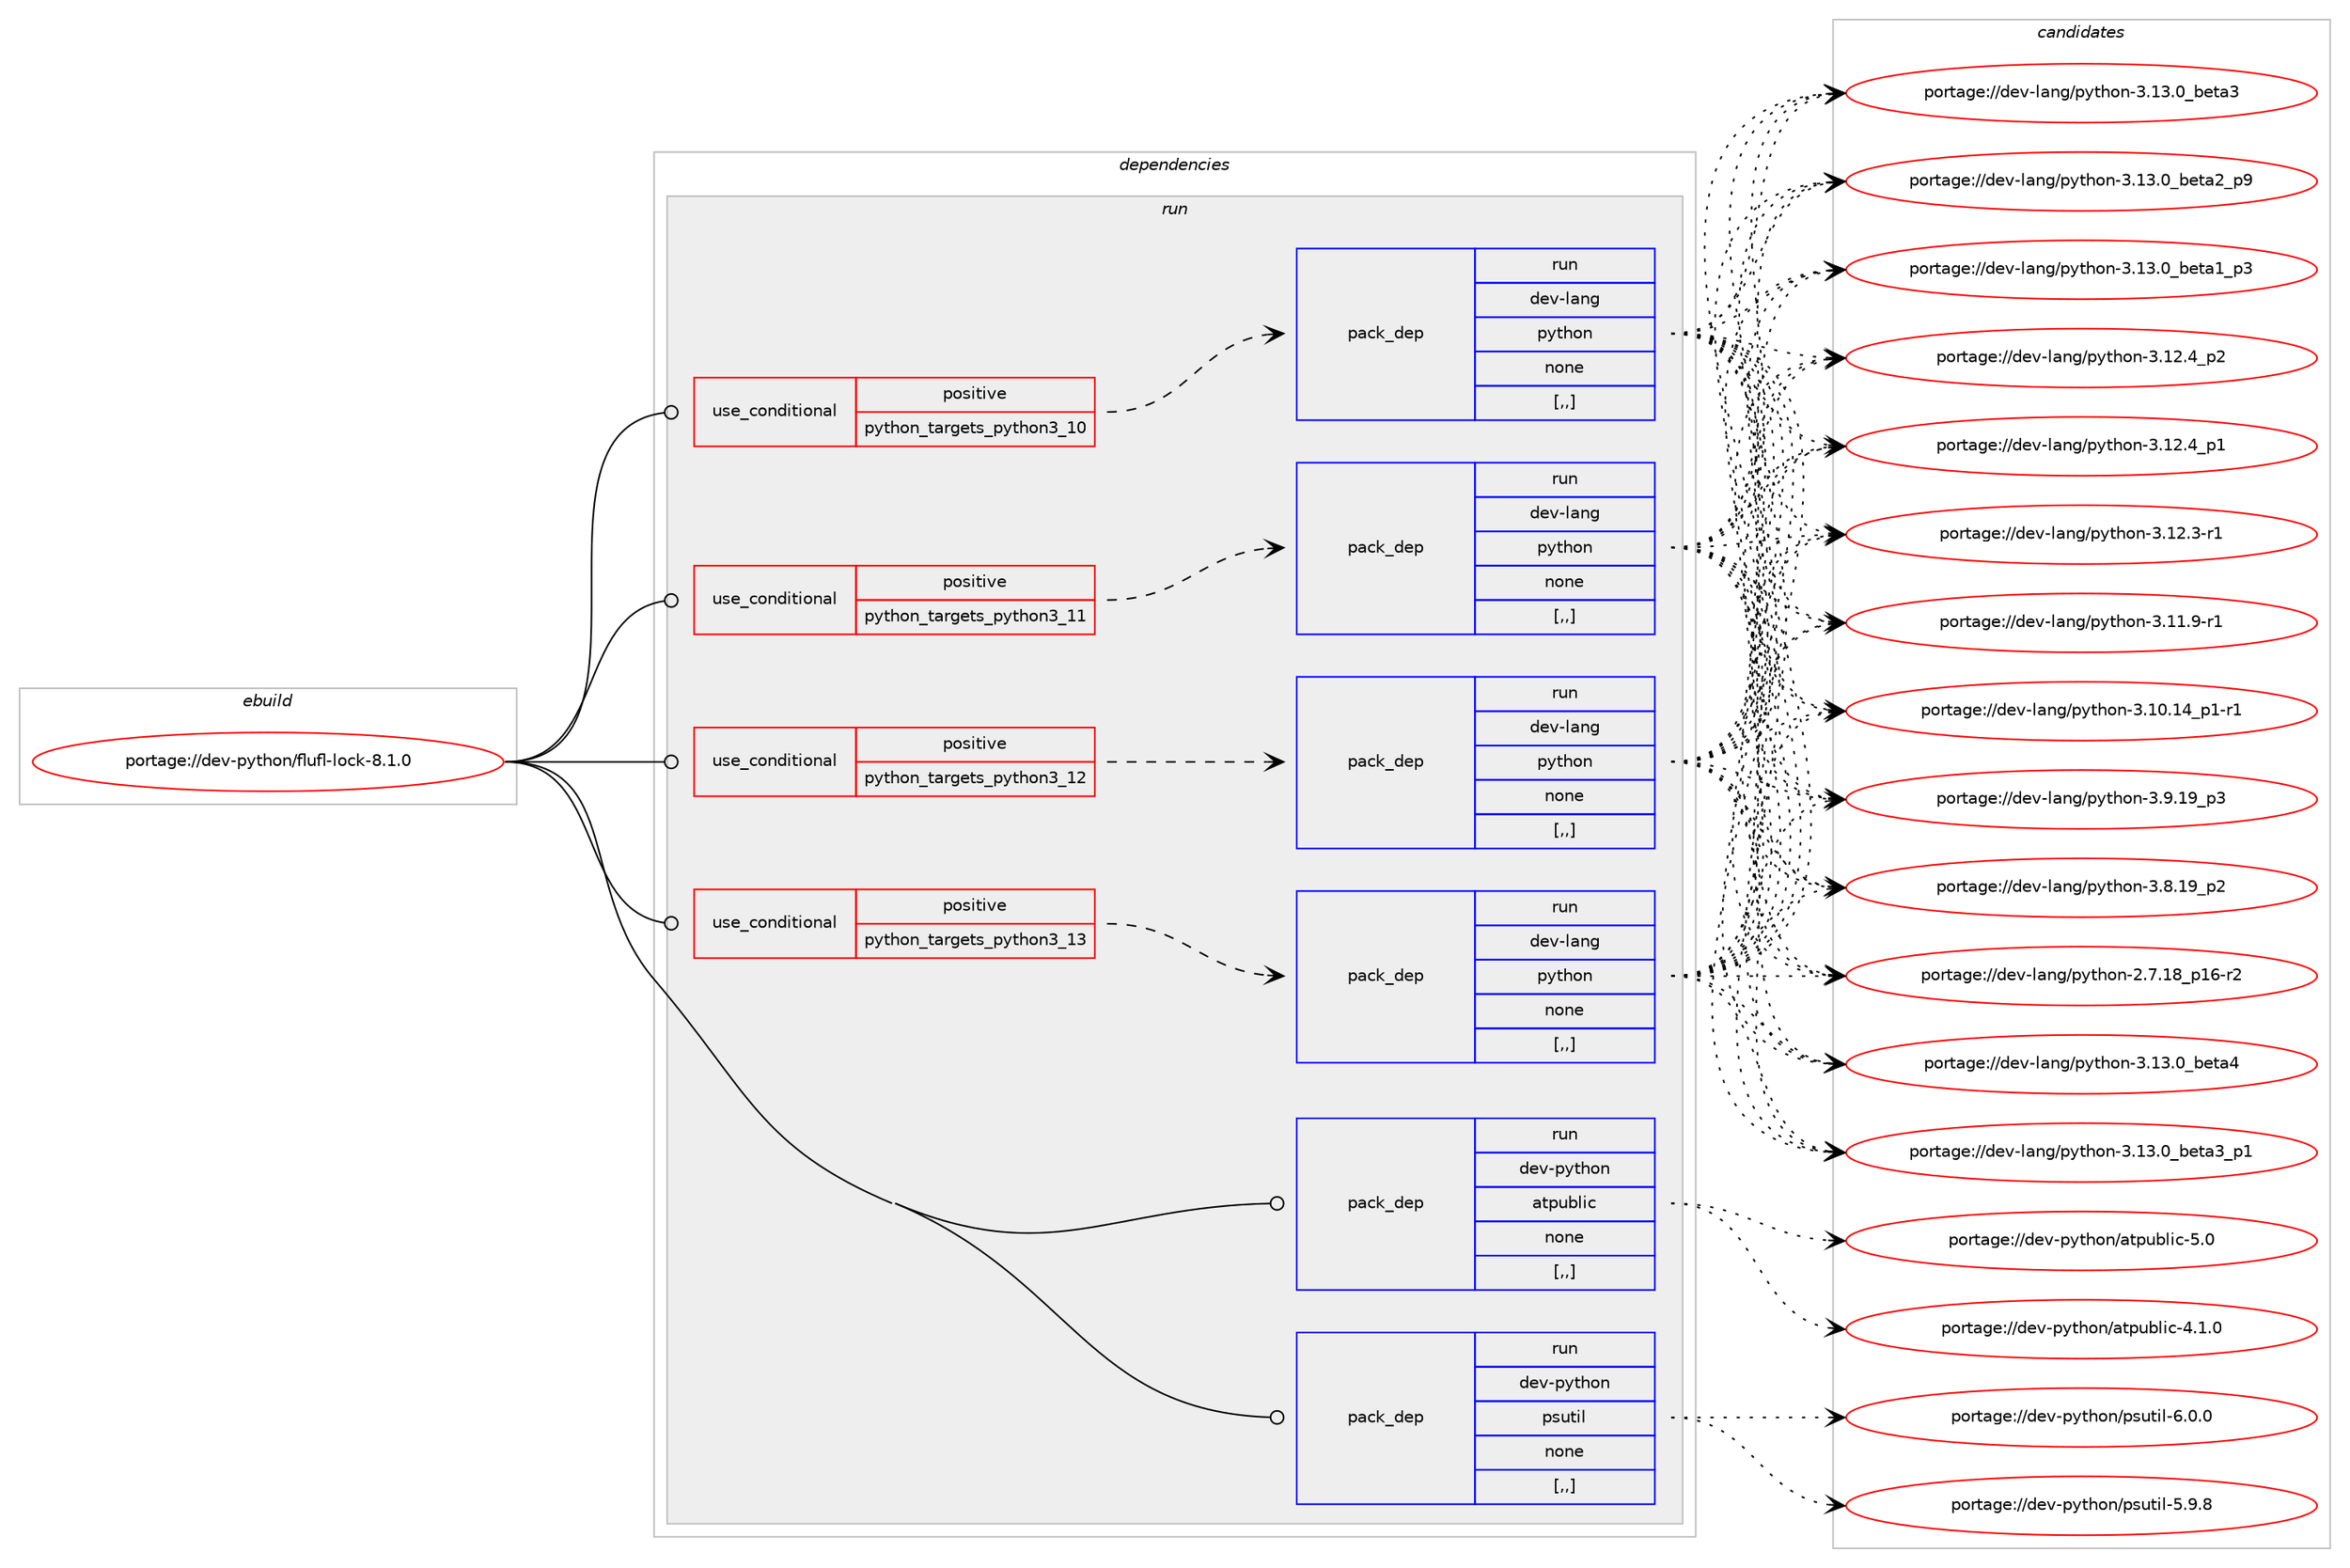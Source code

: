 digraph prolog {

# *************
# Graph options
# *************

newrank=true;
concentrate=true;
compound=true;
graph [rankdir=LR,fontname=Helvetica,fontsize=10,ranksep=1.5];#, ranksep=2.5, nodesep=0.2];
edge  [arrowhead=vee];
node  [fontname=Helvetica,fontsize=10];

# **********
# The ebuild
# **********

subgraph cluster_leftcol {
color=gray;
label=<<i>ebuild</i>>;
id [label="portage://dev-python/flufl-lock-8.1.0", color=red, width=4, href="../dev-python/flufl-lock-8.1.0.svg"];
}

# ****************
# The dependencies
# ****************

subgraph cluster_midcol {
color=gray;
label=<<i>dependencies</i>>;
subgraph cluster_compile {
fillcolor="#eeeeee";
style=filled;
label=<<i>compile</i>>;
}
subgraph cluster_compileandrun {
fillcolor="#eeeeee";
style=filled;
label=<<i>compile and run</i>>;
}
subgraph cluster_run {
fillcolor="#eeeeee";
style=filled;
label=<<i>run</i>>;
subgraph cond32970 {
dependency146850 [label=<<TABLE BORDER="0" CELLBORDER="1" CELLSPACING="0" CELLPADDING="4"><TR><TD ROWSPAN="3" CELLPADDING="10">use_conditional</TD></TR><TR><TD>positive</TD></TR><TR><TD>python_targets_python3_10</TD></TR></TABLE>>, shape=none, color=red];
subgraph pack112631 {
dependency146851 [label=<<TABLE BORDER="0" CELLBORDER="1" CELLSPACING="0" CELLPADDING="4" WIDTH="220"><TR><TD ROWSPAN="6" CELLPADDING="30">pack_dep</TD></TR><TR><TD WIDTH="110">run</TD></TR><TR><TD>dev-lang</TD></TR><TR><TD>python</TD></TR><TR><TD>none</TD></TR><TR><TD>[,,]</TD></TR></TABLE>>, shape=none, color=blue];
}
dependency146850:e -> dependency146851:w [weight=20,style="dashed",arrowhead="vee"];
}
id:e -> dependency146850:w [weight=20,style="solid",arrowhead="odot"];
subgraph cond32971 {
dependency146852 [label=<<TABLE BORDER="0" CELLBORDER="1" CELLSPACING="0" CELLPADDING="4"><TR><TD ROWSPAN="3" CELLPADDING="10">use_conditional</TD></TR><TR><TD>positive</TD></TR><TR><TD>python_targets_python3_11</TD></TR></TABLE>>, shape=none, color=red];
subgraph pack112632 {
dependency146853 [label=<<TABLE BORDER="0" CELLBORDER="1" CELLSPACING="0" CELLPADDING="4" WIDTH="220"><TR><TD ROWSPAN="6" CELLPADDING="30">pack_dep</TD></TR><TR><TD WIDTH="110">run</TD></TR><TR><TD>dev-lang</TD></TR><TR><TD>python</TD></TR><TR><TD>none</TD></TR><TR><TD>[,,]</TD></TR></TABLE>>, shape=none, color=blue];
}
dependency146852:e -> dependency146853:w [weight=20,style="dashed",arrowhead="vee"];
}
id:e -> dependency146852:w [weight=20,style="solid",arrowhead="odot"];
subgraph cond32972 {
dependency146854 [label=<<TABLE BORDER="0" CELLBORDER="1" CELLSPACING="0" CELLPADDING="4"><TR><TD ROWSPAN="3" CELLPADDING="10">use_conditional</TD></TR><TR><TD>positive</TD></TR><TR><TD>python_targets_python3_12</TD></TR></TABLE>>, shape=none, color=red];
subgraph pack112633 {
dependency146855 [label=<<TABLE BORDER="0" CELLBORDER="1" CELLSPACING="0" CELLPADDING="4" WIDTH="220"><TR><TD ROWSPAN="6" CELLPADDING="30">pack_dep</TD></TR><TR><TD WIDTH="110">run</TD></TR><TR><TD>dev-lang</TD></TR><TR><TD>python</TD></TR><TR><TD>none</TD></TR><TR><TD>[,,]</TD></TR></TABLE>>, shape=none, color=blue];
}
dependency146854:e -> dependency146855:w [weight=20,style="dashed",arrowhead="vee"];
}
id:e -> dependency146854:w [weight=20,style="solid",arrowhead="odot"];
subgraph cond32973 {
dependency146856 [label=<<TABLE BORDER="0" CELLBORDER="1" CELLSPACING="0" CELLPADDING="4"><TR><TD ROWSPAN="3" CELLPADDING="10">use_conditional</TD></TR><TR><TD>positive</TD></TR><TR><TD>python_targets_python3_13</TD></TR></TABLE>>, shape=none, color=red];
subgraph pack112634 {
dependency146857 [label=<<TABLE BORDER="0" CELLBORDER="1" CELLSPACING="0" CELLPADDING="4" WIDTH="220"><TR><TD ROWSPAN="6" CELLPADDING="30">pack_dep</TD></TR><TR><TD WIDTH="110">run</TD></TR><TR><TD>dev-lang</TD></TR><TR><TD>python</TD></TR><TR><TD>none</TD></TR><TR><TD>[,,]</TD></TR></TABLE>>, shape=none, color=blue];
}
dependency146856:e -> dependency146857:w [weight=20,style="dashed",arrowhead="vee"];
}
id:e -> dependency146856:w [weight=20,style="solid",arrowhead="odot"];
subgraph pack112635 {
dependency146858 [label=<<TABLE BORDER="0" CELLBORDER="1" CELLSPACING="0" CELLPADDING="4" WIDTH="220"><TR><TD ROWSPAN="6" CELLPADDING="30">pack_dep</TD></TR><TR><TD WIDTH="110">run</TD></TR><TR><TD>dev-python</TD></TR><TR><TD>atpublic</TD></TR><TR><TD>none</TD></TR><TR><TD>[,,]</TD></TR></TABLE>>, shape=none, color=blue];
}
id:e -> dependency146858:w [weight=20,style="solid",arrowhead="odot"];
subgraph pack112636 {
dependency146859 [label=<<TABLE BORDER="0" CELLBORDER="1" CELLSPACING="0" CELLPADDING="4" WIDTH="220"><TR><TD ROWSPAN="6" CELLPADDING="30">pack_dep</TD></TR><TR><TD WIDTH="110">run</TD></TR><TR><TD>dev-python</TD></TR><TR><TD>psutil</TD></TR><TR><TD>none</TD></TR><TR><TD>[,,]</TD></TR></TABLE>>, shape=none, color=blue];
}
id:e -> dependency146859:w [weight=20,style="solid",arrowhead="odot"];
}
}

# **************
# The candidates
# **************

subgraph cluster_choices {
rank=same;
color=gray;
label=<<i>candidates</i>>;

subgraph choice112631 {
color=black;
nodesep=1;
choice1001011184510897110103471121211161041111104551464951464895981011169752 [label="portage://dev-lang/python-3.13.0_beta4", color=red, width=4,href="../dev-lang/python-3.13.0_beta4.svg"];
choice10010111845108971101034711212111610411111045514649514648959810111697519511249 [label="portage://dev-lang/python-3.13.0_beta3_p1", color=red, width=4,href="../dev-lang/python-3.13.0_beta3_p1.svg"];
choice1001011184510897110103471121211161041111104551464951464895981011169751 [label="portage://dev-lang/python-3.13.0_beta3", color=red, width=4,href="../dev-lang/python-3.13.0_beta3.svg"];
choice10010111845108971101034711212111610411111045514649514648959810111697509511257 [label="portage://dev-lang/python-3.13.0_beta2_p9", color=red, width=4,href="../dev-lang/python-3.13.0_beta2_p9.svg"];
choice10010111845108971101034711212111610411111045514649514648959810111697499511251 [label="portage://dev-lang/python-3.13.0_beta1_p3", color=red, width=4,href="../dev-lang/python-3.13.0_beta1_p3.svg"];
choice100101118451089711010347112121116104111110455146495046529511250 [label="portage://dev-lang/python-3.12.4_p2", color=red, width=4,href="../dev-lang/python-3.12.4_p2.svg"];
choice100101118451089711010347112121116104111110455146495046529511249 [label="portage://dev-lang/python-3.12.4_p1", color=red, width=4,href="../dev-lang/python-3.12.4_p1.svg"];
choice100101118451089711010347112121116104111110455146495046514511449 [label="portage://dev-lang/python-3.12.3-r1", color=red, width=4,href="../dev-lang/python-3.12.3-r1.svg"];
choice100101118451089711010347112121116104111110455146494946574511449 [label="portage://dev-lang/python-3.11.9-r1", color=red, width=4,href="../dev-lang/python-3.11.9-r1.svg"];
choice100101118451089711010347112121116104111110455146494846495295112494511449 [label="portage://dev-lang/python-3.10.14_p1-r1", color=red, width=4,href="../dev-lang/python-3.10.14_p1-r1.svg"];
choice100101118451089711010347112121116104111110455146574649579511251 [label="portage://dev-lang/python-3.9.19_p3", color=red, width=4,href="../dev-lang/python-3.9.19_p3.svg"];
choice100101118451089711010347112121116104111110455146564649579511250 [label="portage://dev-lang/python-3.8.19_p2", color=red, width=4,href="../dev-lang/python-3.8.19_p2.svg"];
choice100101118451089711010347112121116104111110455046554649569511249544511450 [label="portage://dev-lang/python-2.7.18_p16-r2", color=red, width=4,href="../dev-lang/python-2.7.18_p16-r2.svg"];
dependency146851:e -> choice1001011184510897110103471121211161041111104551464951464895981011169752:w [style=dotted,weight="100"];
dependency146851:e -> choice10010111845108971101034711212111610411111045514649514648959810111697519511249:w [style=dotted,weight="100"];
dependency146851:e -> choice1001011184510897110103471121211161041111104551464951464895981011169751:w [style=dotted,weight="100"];
dependency146851:e -> choice10010111845108971101034711212111610411111045514649514648959810111697509511257:w [style=dotted,weight="100"];
dependency146851:e -> choice10010111845108971101034711212111610411111045514649514648959810111697499511251:w [style=dotted,weight="100"];
dependency146851:e -> choice100101118451089711010347112121116104111110455146495046529511250:w [style=dotted,weight="100"];
dependency146851:e -> choice100101118451089711010347112121116104111110455146495046529511249:w [style=dotted,weight="100"];
dependency146851:e -> choice100101118451089711010347112121116104111110455146495046514511449:w [style=dotted,weight="100"];
dependency146851:e -> choice100101118451089711010347112121116104111110455146494946574511449:w [style=dotted,weight="100"];
dependency146851:e -> choice100101118451089711010347112121116104111110455146494846495295112494511449:w [style=dotted,weight="100"];
dependency146851:e -> choice100101118451089711010347112121116104111110455146574649579511251:w [style=dotted,weight="100"];
dependency146851:e -> choice100101118451089711010347112121116104111110455146564649579511250:w [style=dotted,weight="100"];
dependency146851:e -> choice100101118451089711010347112121116104111110455046554649569511249544511450:w [style=dotted,weight="100"];
}
subgraph choice112632 {
color=black;
nodesep=1;
choice1001011184510897110103471121211161041111104551464951464895981011169752 [label="portage://dev-lang/python-3.13.0_beta4", color=red, width=4,href="../dev-lang/python-3.13.0_beta4.svg"];
choice10010111845108971101034711212111610411111045514649514648959810111697519511249 [label="portage://dev-lang/python-3.13.0_beta3_p1", color=red, width=4,href="../dev-lang/python-3.13.0_beta3_p1.svg"];
choice1001011184510897110103471121211161041111104551464951464895981011169751 [label="portage://dev-lang/python-3.13.0_beta3", color=red, width=4,href="../dev-lang/python-3.13.0_beta3.svg"];
choice10010111845108971101034711212111610411111045514649514648959810111697509511257 [label="portage://dev-lang/python-3.13.0_beta2_p9", color=red, width=4,href="../dev-lang/python-3.13.0_beta2_p9.svg"];
choice10010111845108971101034711212111610411111045514649514648959810111697499511251 [label="portage://dev-lang/python-3.13.0_beta1_p3", color=red, width=4,href="../dev-lang/python-3.13.0_beta1_p3.svg"];
choice100101118451089711010347112121116104111110455146495046529511250 [label="portage://dev-lang/python-3.12.4_p2", color=red, width=4,href="../dev-lang/python-3.12.4_p2.svg"];
choice100101118451089711010347112121116104111110455146495046529511249 [label="portage://dev-lang/python-3.12.4_p1", color=red, width=4,href="../dev-lang/python-3.12.4_p1.svg"];
choice100101118451089711010347112121116104111110455146495046514511449 [label="portage://dev-lang/python-3.12.3-r1", color=red, width=4,href="../dev-lang/python-3.12.3-r1.svg"];
choice100101118451089711010347112121116104111110455146494946574511449 [label="portage://dev-lang/python-3.11.9-r1", color=red, width=4,href="../dev-lang/python-3.11.9-r1.svg"];
choice100101118451089711010347112121116104111110455146494846495295112494511449 [label="portage://dev-lang/python-3.10.14_p1-r1", color=red, width=4,href="../dev-lang/python-3.10.14_p1-r1.svg"];
choice100101118451089711010347112121116104111110455146574649579511251 [label="portage://dev-lang/python-3.9.19_p3", color=red, width=4,href="../dev-lang/python-3.9.19_p3.svg"];
choice100101118451089711010347112121116104111110455146564649579511250 [label="portage://dev-lang/python-3.8.19_p2", color=red, width=4,href="../dev-lang/python-3.8.19_p2.svg"];
choice100101118451089711010347112121116104111110455046554649569511249544511450 [label="portage://dev-lang/python-2.7.18_p16-r2", color=red, width=4,href="../dev-lang/python-2.7.18_p16-r2.svg"];
dependency146853:e -> choice1001011184510897110103471121211161041111104551464951464895981011169752:w [style=dotted,weight="100"];
dependency146853:e -> choice10010111845108971101034711212111610411111045514649514648959810111697519511249:w [style=dotted,weight="100"];
dependency146853:e -> choice1001011184510897110103471121211161041111104551464951464895981011169751:w [style=dotted,weight="100"];
dependency146853:e -> choice10010111845108971101034711212111610411111045514649514648959810111697509511257:w [style=dotted,weight="100"];
dependency146853:e -> choice10010111845108971101034711212111610411111045514649514648959810111697499511251:w [style=dotted,weight="100"];
dependency146853:e -> choice100101118451089711010347112121116104111110455146495046529511250:w [style=dotted,weight="100"];
dependency146853:e -> choice100101118451089711010347112121116104111110455146495046529511249:w [style=dotted,weight="100"];
dependency146853:e -> choice100101118451089711010347112121116104111110455146495046514511449:w [style=dotted,weight="100"];
dependency146853:e -> choice100101118451089711010347112121116104111110455146494946574511449:w [style=dotted,weight="100"];
dependency146853:e -> choice100101118451089711010347112121116104111110455146494846495295112494511449:w [style=dotted,weight="100"];
dependency146853:e -> choice100101118451089711010347112121116104111110455146574649579511251:w [style=dotted,weight="100"];
dependency146853:e -> choice100101118451089711010347112121116104111110455146564649579511250:w [style=dotted,weight="100"];
dependency146853:e -> choice100101118451089711010347112121116104111110455046554649569511249544511450:w [style=dotted,weight="100"];
}
subgraph choice112633 {
color=black;
nodesep=1;
choice1001011184510897110103471121211161041111104551464951464895981011169752 [label="portage://dev-lang/python-3.13.0_beta4", color=red, width=4,href="../dev-lang/python-3.13.0_beta4.svg"];
choice10010111845108971101034711212111610411111045514649514648959810111697519511249 [label="portage://dev-lang/python-3.13.0_beta3_p1", color=red, width=4,href="../dev-lang/python-3.13.0_beta3_p1.svg"];
choice1001011184510897110103471121211161041111104551464951464895981011169751 [label="portage://dev-lang/python-3.13.0_beta3", color=red, width=4,href="../dev-lang/python-3.13.0_beta3.svg"];
choice10010111845108971101034711212111610411111045514649514648959810111697509511257 [label="portage://dev-lang/python-3.13.0_beta2_p9", color=red, width=4,href="../dev-lang/python-3.13.0_beta2_p9.svg"];
choice10010111845108971101034711212111610411111045514649514648959810111697499511251 [label="portage://dev-lang/python-3.13.0_beta1_p3", color=red, width=4,href="../dev-lang/python-3.13.0_beta1_p3.svg"];
choice100101118451089711010347112121116104111110455146495046529511250 [label="portage://dev-lang/python-3.12.4_p2", color=red, width=4,href="../dev-lang/python-3.12.4_p2.svg"];
choice100101118451089711010347112121116104111110455146495046529511249 [label="portage://dev-lang/python-3.12.4_p1", color=red, width=4,href="../dev-lang/python-3.12.4_p1.svg"];
choice100101118451089711010347112121116104111110455146495046514511449 [label="portage://dev-lang/python-3.12.3-r1", color=red, width=4,href="../dev-lang/python-3.12.3-r1.svg"];
choice100101118451089711010347112121116104111110455146494946574511449 [label="portage://dev-lang/python-3.11.9-r1", color=red, width=4,href="../dev-lang/python-3.11.9-r1.svg"];
choice100101118451089711010347112121116104111110455146494846495295112494511449 [label="portage://dev-lang/python-3.10.14_p1-r1", color=red, width=4,href="../dev-lang/python-3.10.14_p1-r1.svg"];
choice100101118451089711010347112121116104111110455146574649579511251 [label="portage://dev-lang/python-3.9.19_p3", color=red, width=4,href="../dev-lang/python-3.9.19_p3.svg"];
choice100101118451089711010347112121116104111110455146564649579511250 [label="portage://dev-lang/python-3.8.19_p2", color=red, width=4,href="../dev-lang/python-3.8.19_p2.svg"];
choice100101118451089711010347112121116104111110455046554649569511249544511450 [label="portage://dev-lang/python-2.7.18_p16-r2", color=red, width=4,href="../dev-lang/python-2.7.18_p16-r2.svg"];
dependency146855:e -> choice1001011184510897110103471121211161041111104551464951464895981011169752:w [style=dotted,weight="100"];
dependency146855:e -> choice10010111845108971101034711212111610411111045514649514648959810111697519511249:w [style=dotted,weight="100"];
dependency146855:e -> choice1001011184510897110103471121211161041111104551464951464895981011169751:w [style=dotted,weight="100"];
dependency146855:e -> choice10010111845108971101034711212111610411111045514649514648959810111697509511257:w [style=dotted,weight="100"];
dependency146855:e -> choice10010111845108971101034711212111610411111045514649514648959810111697499511251:w [style=dotted,weight="100"];
dependency146855:e -> choice100101118451089711010347112121116104111110455146495046529511250:w [style=dotted,weight="100"];
dependency146855:e -> choice100101118451089711010347112121116104111110455146495046529511249:w [style=dotted,weight="100"];
dependency146855:e -> choice100101118451089711010347112121116104111110455146495046514511449:w [style=dotted,weight="100"];
dependency146855:e -> choice100101118451089711010347112121116104111110455146494946574511449:w [style=dotted,weight="100"];
dependency146855:e -> choice100101118451089711010347112121116104111110455146494846495295112494511449:w [style=dotted,weight="100"];
dependency146855:e -> choice100101118451089711010347112121116104111110455146574649579511251:w [style=dotted,weight="100"];
dependency146855:e -> choice100101118451089711010347112121116104111110455146564649579511250:w [style=dotted,weight="100"];
dependency146855:e -> choice100101118451089711010347112121116104111110455046554649569511249544511450:w [style=dotted,weight="100"];
}
subgraph choice112634 {
color=black;
nodesep=1;
choice1001011184510897110103471121211161041111104551464951464895981011169752 [label="portage://dev-lang/python-3.13.0_beta4", color=red, width=4,href="../dev-lang/python-3.13.0_beta4.svg"];
choice10010111845108971101034711212111610411111045514649514648959810111697519511249 [label="portage://dev-lang/python-3.13.0_beta3_p1", color=red, width=4,href="../dev-lang/python-3.13.0_beta3_p1.svg"];
choice1001011184510897110103471121211161041111104551464951464895981011169751 [label="portage://dev-lang/python-3.13.0_beta3", color=red, width=4,href="../dev-lang/python-3.13.0_beta3.svg"];
choice10010111845108971101034711212111610411111045514649514648959810111697509511257 [label="portage://dev-lang/python-3.13.0_beta2_p9", color=red, width=4,href="../dev-lang/python-3.13.0_beta2_p9.svg"];
choice10010111845108971101034711212111610411111045514649514648959810111697499511251 [label="portage://dev-lang/python-3.13.0_beta1_p3", color=red, width=4,href="../dev-lang/python-3.13.0_beta1_p3.svg"];
choice100101118451089711010347112121116104111110455146495046529511250 [label="portage://dev-lang/python-3.12.4_p2", color=red, width=4,href="../dev-lang/python-3.12.4_p2.svg"];
choice100101118451089711010347112121116104111110455146495046529511249 [label="portage://dev-lang/python-3.12.4_p1", color=red, width=4,href="../dev-lang/python-3.12.4_p1.svg"];
choice100101118451089711010347112121116104111110455146495046514511449 [label="portage://dev-lang/python-3.12.3-r1", color=red, width=4,href="../dev-lang/python-3.12.3-r1.svg"];
choice100101118451089711010347112121116104111110455146494946574511449 [label="portage://dev-lang/python-3.11.9-r1", color=red, width=4,href="../dev-lang/python-3.11.9-r1.svg"];
choice100101118451089711010347112121116104111110455146494846495295112494511449 [label="portage://dev-lang/python-3.10.14_p1-r1", color=red, width=4,href="../dev-lang/python-3.10.14_p1-r1.svg"];
choice100101118451089711010347112121116104111110455146574649579511251 [label="portage://dev-lang/python-3.9.19_p3", color=red, width=4,href="../dev-lang/python-3.9.19_p3.svg"];
choice100101118451089711010347112121116104111110455146564649579511250 [label="portage://dev-lang/python-3.8.19_p2", color=red, width=4,href="../dev-lang/python-3.8.19_p2.svg"];
choice100101118451089711010347112121116104111110455046554649569511249544511450 [label="portage://dev-lang/python-2.7.18_p16-r2", color=red, width=4,href="../dev-lang/python-2.7.18_p16-r2.svg"];
dependency146857:e -> choice1001011184510897110103471121211161041111104551464951464895981011169752:w [style=dotted,weight="100"];
dependency146857:e -> choice10010111845108971101034711212111610411111045514649514648959810111697519511249:w [style=dotted,weight="100"];
dependency146857:e -> choice1001011184510897110103471121211161041111104551464951464895981011169751:w [style=dotted,weight="100"];
dependency146857:e -> choice10010111845108971101034711212111610411111045514649514648959810111697509511257:w [style=dotted,weight="100"];
dependency146857:e -> choice10010111845108971101034711212111610411111045514649514648959810111697499511251:w [style=dotted,weight="100"];
dependency146857:e -> choice100101118451089711010347112121116104111110455146495046529511250:w [style=dotted,weight="100"];
dependency146857:e -> choice100101118451089711010347112121116104111110455146495046529511249:w [style=dotted,weight="100"];
dependency146857:e -> choice100101118451089711010347112121116104111110455146495046514511449:w [style=dotted,weight="100"];
dependency146857:e -> choice100101118451089711010347112121116104111110455146494946574511449:w [style=dotted,weight="100"];
dependency146857:e -> choice100101118451089711010347112121116104111110455146494846495295112494511449:w [style=dotted,weight="100"];
dependency146857:e -> choice100101118451089711010347112121116104111110455146574649579511251:w [style=dotted,weight="100"];
dependency146857:e -> choice100101118451089711010347112121116104111110455146564649579511250:w [style=dotted,weight="100"];
dependency146857:e -> choice100101118451089711010347112121116104111110455046554649569511249544511450:w [style=dotted,weight="100"];
}
subgraph choice112635 {
color=black;
nodesep=1;
choice100101118451121211161041111104797116112117981081059945534648 [label="portage://dev-python/atpublic-5.0", color=red, width=4,href="../dev-python/atpublic-5.0.svg"];
choice1001011184511212111610411111047971161121179810810599455246494648 [label="portage://dev-python/atpublic-4.1.0", color=red, width=4,href="../dev-python/atpublic-4.1.0.svg"];
dependency146858:e -> choice100101118451121211161041111104797116112117981081059945534648:w [style=dotted,weight="100"];
dependency146858:e -> choice1001011184511212111610411111047971161121179810810599455246494648:w [style=dotted,weight="100"];
}
subgraph choice112636 {
color=black;
nodesep=1;
choice1001011184511212111610411111047112115117116105108455446484648 [label="portage://dev-python/psutil-6.0.0", color=red, width=4,href="../dev-python/psutil-6.0.0.svg"];
choice1001011184511212111610411111047112115117116105108455346574656 [label="portage://dev-python/psutil-5.9.8", color=red, width=4,href="../dev-python/psutil-5.9.8.svg"];
dependency146859:e -> choice1001011184511212111610411111047112115117116105108455446484648:w [style=dotted,weight="100"];
dependency146859:e -> choice1001011184511212111610411111047112115117116105108455346574656:w [style=dotted,weight="100"];
}
}

}
